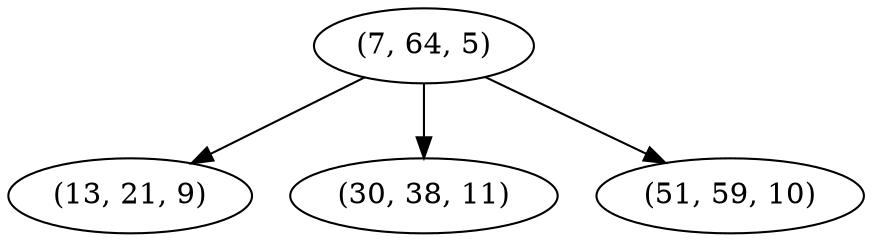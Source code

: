 digraph tree {
    "(7, 64, 5)";
    "(13, 21, 9)";
    "(30, 38, 11)";
    "(51, 59, 10)";
    "(7, 64, 5)" -> "(13, 21, 9)";
    "(7, 64, 5)" -> "(30, 38, 11)";
    "(7, 64, 5)" -> "(51, 59, 10)";
}
